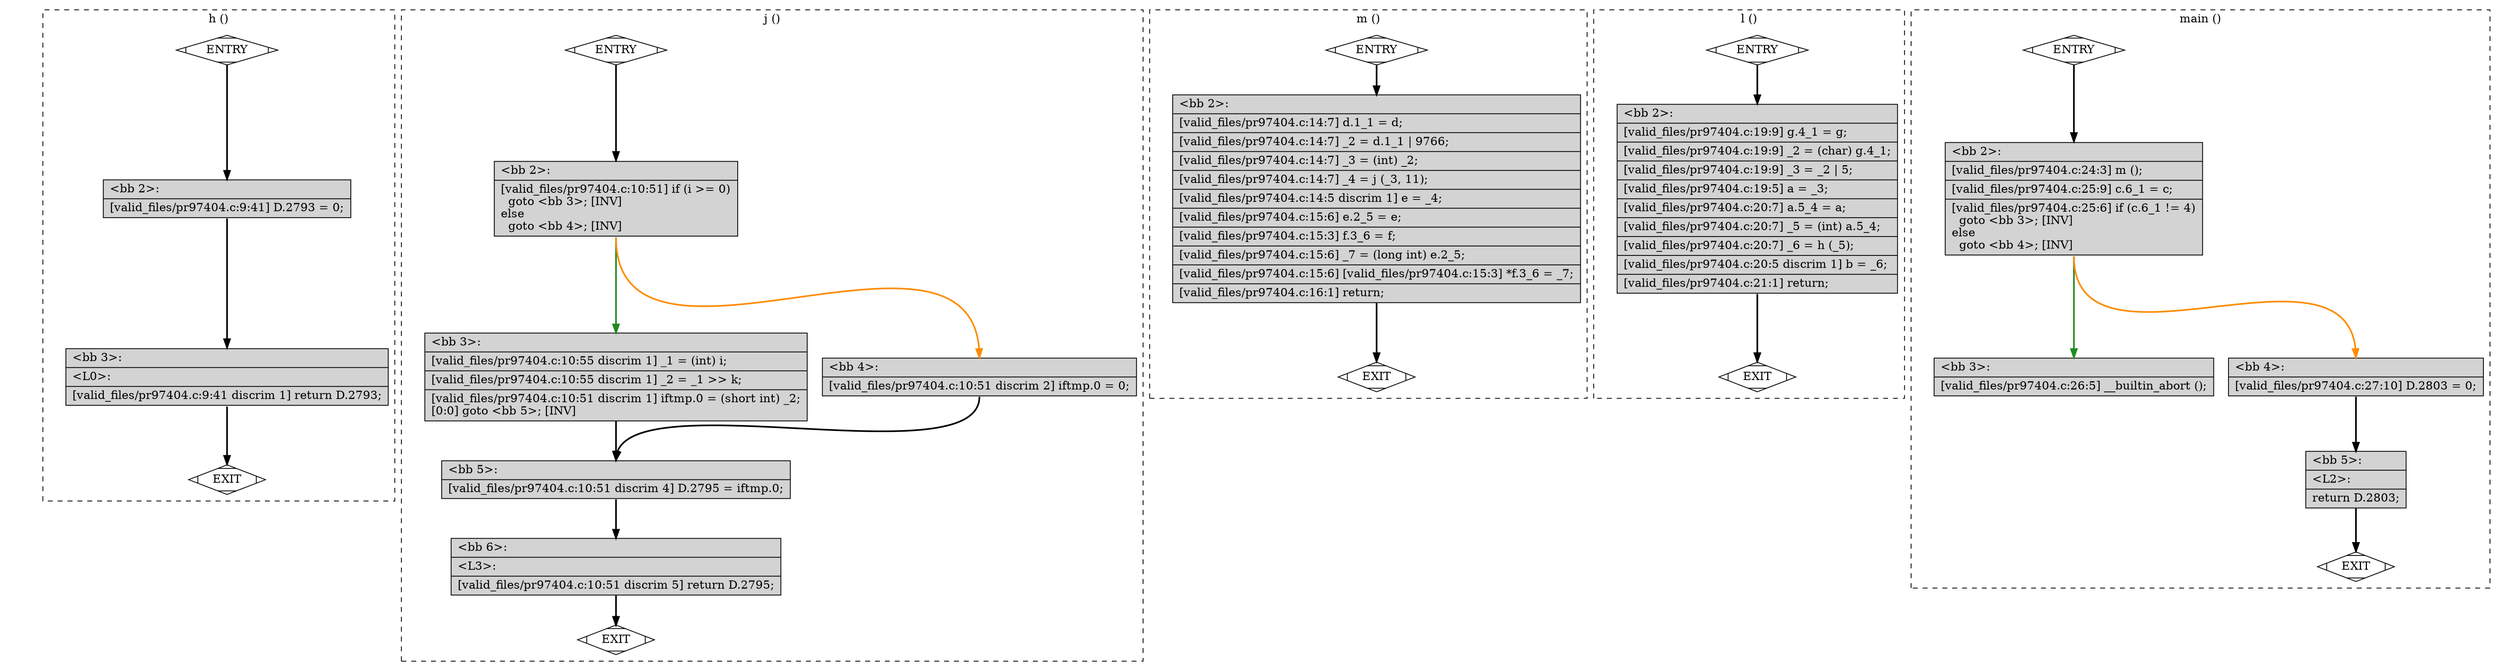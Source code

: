 digraph "a-pr97404.c.015t.cfg" {
overlap=false;
subgraph "cluster_h" {
	style="dashed";
	color="black";
	label="h ()";
	fn_0_basic_block_0 [shape=Mdiamond,style=filled,fillcolor=white,label="ENTRY"];

	fn_0_basic_block_1 [shape=Mdiamond,style=filled,fillcolor=white,label="EXIT"];

	fn_0_basic_block_2 [shape=record,style=filled,fillcolor=lightgrey,label="{\<bb\ 2\>:\l\
|[valid_files/pr97404.c:9:41]\ D.2793\ =\ 0;\l\
}"];

	fn_0_basic_block_3 [shape=record,style=filled,fillcolor=lightgrey,label="{\<bb\ 3\>:\l\
|\<L0\>:\l\
|[valid_files/pr97404.c:9:41\ discrim\ 1]\ return\ D.2793;\l\
}"];

	fn_0_basic_block_0:s -> fn_0_basic_block_2:n [style="solid,bold",color=black,weight=100,constraint=true];
	fn_0_basic_block_2:s -> fn_0_basic_block_3:n [style="solid,bold",color=black,weight=100,constraint=true];
	fn_0_basic_block_3:s -> fn_0_basic_block_1:n [style="solid,bold",color=black,weight=10,constraint=true];
	fn_0_basic_block_0:s -> fn_0_basic_block_1:n [style="invis",constraint=true];
}
subgraph "cluster_j" {
	style="dashed";
	color="black";
	label="j ()";
	fn_1_basic_block_0 [shape=Mdiamond,style=filled,fillcolor=white,label="ENTRY"];

	fn_1_basic_block_1 [shape=Mdiamond,style=filled,fillcolor=white,label="EXIT"];

	fn_1_basic_block_2 [shape=record,style=filled,fillcolor=lightgrey,label="{\<bb\ 2\>:\l\
|[valid_files/pr97404.c:10:51]\ if\ (i\ \>=\ 0)\l\
\ \ goto\ \<bb\ 3\>;\ [INV]\l\
else\l\
\ \ goto\ \<bb\ 4\>;\ [INV]\l\
}"];

	fn_1_basic_block_3 [shape=record,style=filled,fillcolor=lightgrey,label="{\<bb\ 3\>:\l\
|[valid_files/pr97404.c:10:55\ discrim\ 1]\ _1\ =\ (int)\ i;\l\
|[valid_files/pr97404.c:10:55\ discrim\ 1]\ _2\ =\ _1\ \>\>\ k;\l\
|[valid_files/pr97404.c:10:51\ discrim\ 1]\ iftmp.0\ =\ (short\ int)\ _2;\l\
[0:0]\ goto\ \<bb\ 5\>;\ [INV]\l\
}"];

	fn_1_basic_block_4 [shape=record,style=filled,fillcolor=lightgrey,label="{\<bb\ 4\>:\l\
|[valid_files/pr97404.c:10:51\ discrim\ 2]\ iftmp.0\ =\ 0;\l\
}"];

	fn_1_basic_block_5 [shape=record,style=filled,fillcolor=lightgrey,label="{\<bb\ 5\>:\l\
|[valid_files/pr97404.c:10:51\ discrim\ 4]\ D.2795\ =\ iftmp.0;\l\
}"];

	fn_1_basic_block_6 [shape=record,style=filled,fillcolor=lightgrey,label="{\<bb\ 6\>:\l\
|\<L3\>:\l\
|[valid_files/pr97404.c:10:51\ discrim\ 5]\ return\ D.2795;\l\
}"];

	fn_1_basic_block_0:s -> fn_1_basic_block_2:n [style="solid,bold",color=black,weight=100,constraint=true];
	fn_1_basic_block_2:s -> fn_1_basic_block_3:n [style="solid,bold",color=forestgreen,weight=10,constraint=true];
	fn_1_basic_block_2:s -> fn_1_basic_block_4:n [style="solid,bold",color=darkorange,weight=10,constraint=true];
	fn_1_basic_block_3:s -> fn_1_basic_block_5:n [style="solid,bold",color=black,weight=100,constraint=true];
	fn_1_basic_block_4:s -> fn_1_basic_block_5:n [style="solid,bold",color=black,weight=100,constraint=true];
	fn_1_basic_block_5:s -> fn_1_basic_block_6:n [style="solid,bold",color=black,weight=100,constraint=true];
	fn_1_basic_block_6:s -> fn_1_basic_block_1:n [style="solid,bold",color=black,weight=10,constraint=true];
	fn_1_basic_block_0:s -> fn_1_basic_block_1:n [style="invis",constraint=true];
}
subgraph "cluster_m" {
	style="dashed";
	color="black";
	label="m ()";
	fn_2_basic_block_0 [shape=Mdiamond,style=filled,fillcolor=white,label="ENTRY"];

	fn_2_basic_block_1 [shape=Mdiamond,style=filled,fillcolor=white,label="EXIT"];

	fn_2_basic_block_2 [shape=record,style=filled,fillcolor=lightgrey,label="{\<bb\ 2\>:\l\
|[valid_files/pr97404.c:14:7]\ d.1_1\ =\ d;\l\
|[valid_files/pr97404.c:14:7]\ _2\ =\ d.1_1\ \|\ 9766;\l\
|[valid_files/pr97404.c:14:7]\ _3\ =\ (int)\ _2;\l\
|[valid_files/pr97404.c:14:7]\ _4\ =\ j\ (_3,\ 11);\l\
|[valid_files/pr97404.c:14:5\ discrim\ 1]\ e\ =\ _4;\l\
|[valid_files/pr97404.c:15:6]\ e.2_5\ =\ e;\l\
|[valid_files/pr97404.c:15:3]\ f.3_6\ =\ f;\l\
|[valid_files/pr97404.c:15:6]\ _7\ =\ (long\ int)\ e.2_5;\l\
|[valid_files/pr97404.c:15:6]\ [valid_files/pr97404.c:15:3]\ *f.3_6\ =\ _7;\l\
|[valid_files/pr97404.c:16:1]\ return;\l\
}"];

	fn_2_basic_block_0:s -> fn_2_basic_block_2:n [style="solid,bold",color=black,weight=100,constraint=true];
	fn_2_basic_block_2:s -> fn_2_basic_block_1:n [style="solid,bold",color=black,weight=10,constraint=true];
	fn_2_basic_block_0:s -> fn_2_basic_block_1:n [style="invis",constraint=true];
}
subgraph "cluster_l" {
	style="dashed";
	color="black";
	label="l ()";
	fn_3_basic_block_0 [shape=Mdiamond,style=filled,fillcolor=white,label="ENTRY"];

	fn_3_basic_block_1 [shape=Mdiamond,style=filled,fillcolor=white,label="EXIT"];

	fn_3_basic_block_2 [shape=record,style=filled,fillcolor=lightgrey,label="{\<bb\ 2\>:\l\
|[valid_files/pr97404.c:19:9]\ g.4_1\ =\ g;\l\
|[valid_files/pr97404.c:19:9]\ _2\ =\ (char)\ g.4_1;\l\
|[valid_files/pr97404.c:19:9]\ _3\ =\ _2\ \|\ 5;\l\
|[valid_files/pr97404.c:19:5]\ a\ =\ _3;\l\
|[valid_files/pr97404.c:20:7]\ a.5_4\ =\ a;\l\
|[valid_files/pr97404.c:20:7]\ _5\ =\ (int)\ a.5_4;\l\
|[valid_files/pr97404.c:20:7]\ _6\ =\ h\ (_5);\l\
|[valid_files/pr97404.c:20:5\ discrim\ 1]\ b\ =\ _6;\l\
|[valid_files/pr97404.c:21:1]\ return;\l\
}"];

	fn_3_basic_block_0:s -> fn_3_basic_block_2:n [style="solid,bold",color=black,weight=100,constraint=true];
	fn_3_basic_block_2:s -> fn_3_basic_block_1:n [style="solid,bold",color=black,weight=10,constraint=true];
	fn_3_basic_block_0:s -> fn_3_basic_block_1:n [style="invis",constraint=true];
}
subgraph "cluster_main" {
	style="dashed";
	color="black";
	label="main ()";
	fn_4_basic_block_0 [shape=Mdiamond,style=filled,fillcolor=white,label="ENTRY"];

	fn_4_basic_block_1 [shape=Mdiamond,style=filled,fillcolor=white,label="EXIT"];

	fn_4_basic_block_2 [shape=record,style=filled,fillcolor=lightgrey,label="{\<bb\ 2\>:\l\
|[valid_files/pr97404.c:24:3]\ m\ ();\l\
|[valid_files/pr97404.c:25:9]\ c.6_1\ =\ c;\l\
|[valid_files/pr97404.c:25:6]\ if\ (c.6_1\ !=\ 4)\l\
\ \ goto\ \<bb\ 3\>;\ [INV]\l\
else\l\
\ \ goto\ \<bb\ 4\>;\ [INV]\l\
}"];

	fn_4_basic_block_3 [shape=record,style=filled,fillcolor=lightgrey,label="{\<bb\ 3\>:\l\
|[valid_files/pr97404.c:26:5]\ __builtin_abort\ ();\l\
}"];

	fn_4_basic_block_4 [shape=record,style=filled,fillcolor=lightgrey,label="{\<bb\ 4\>:\l\
|[valid_files/pr97404.c:27:10]\ D.2803\ =\ 0;\l\
}"];

	fn_4_basic_block_5 [shape=record,style=filled,fillcolor=lightgrey,label="{\<bb\ 5\>:\l\
|\<L2\>:\l\
|return\ D.2803;\l\
}"];

	fn_4_basic_block_0:s -> fn_4_basic_block_2:n [style="solid,bold",color=black,weight=100,constraint=true];
	fn_4_basic_block_2:s -> fn_4_basic_block_3:n [style="solid,bold",color=forestgreen,weight=10,constraint=true];
	fn_4_basic_block_2:s -> fn_4_basic_block_4:n [style="solid,bold",color=darkorange,weight=10,constraint=true];
	fn_4_basic_block_4:s -> fn_4_basic_block_5:n [style="solid,bold",color=black,weight=100,constraint=true];
	fn_4_basic_block_5:s -> fn_4_basic_block_1:n [style="solid,bold",color=black,weight=10,constraint=true];
	fn_4_basic_block_0:s -> fn_4_basic_block_1:n [style="invis",constraint=true];
}
}
